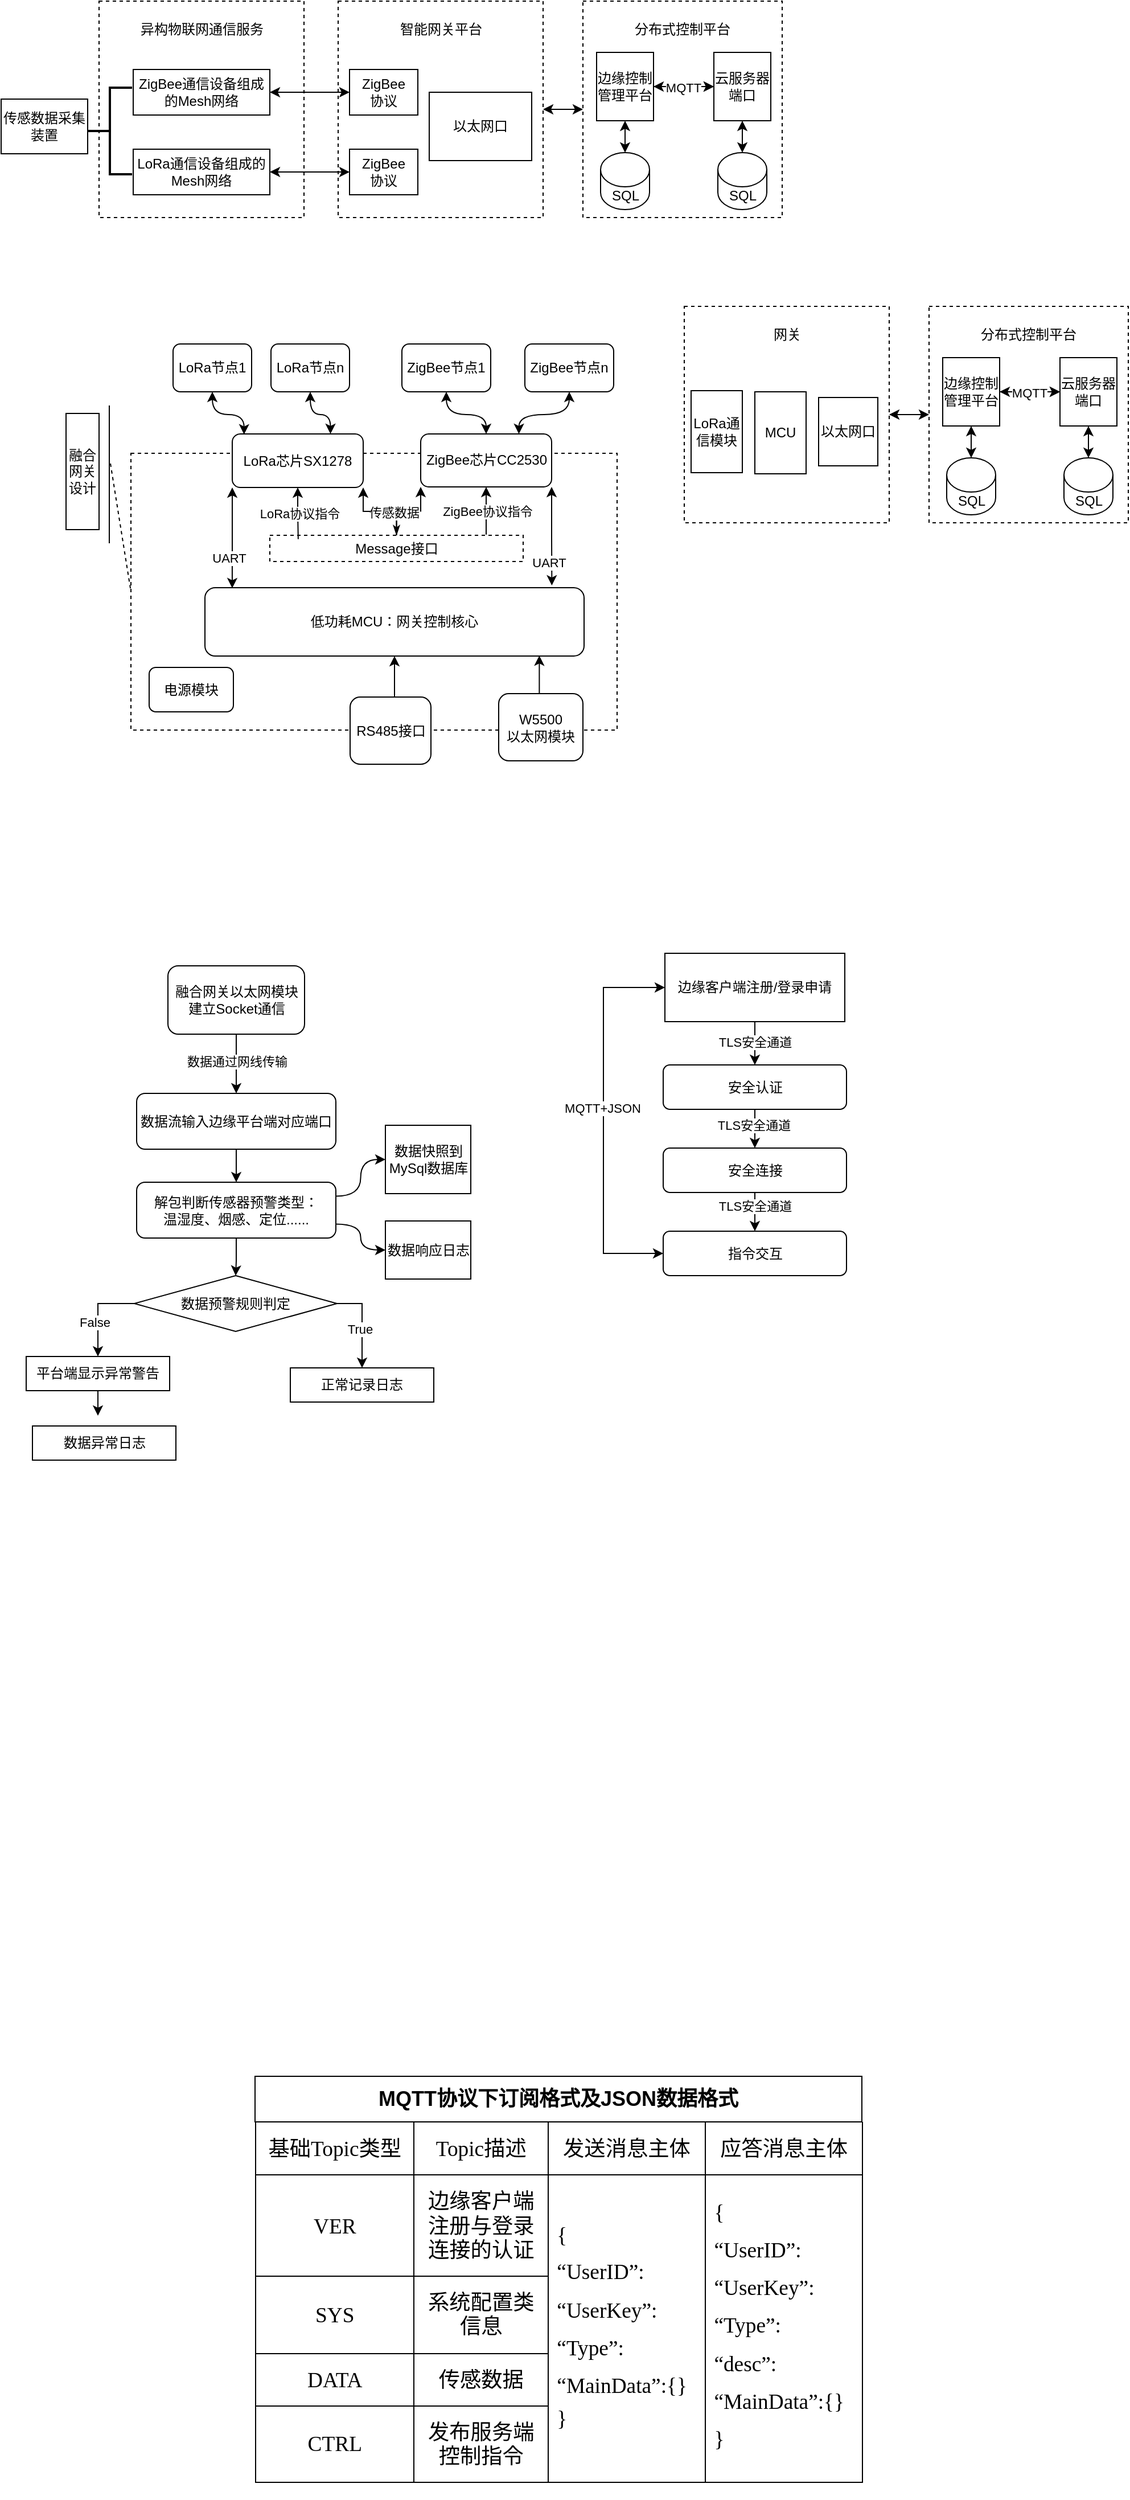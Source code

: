 <mxfile version="22.1.7" type="github">
  <diagram name="第 1 页" id="k4Vl-kW8DVjtGy1HV4eM">
    <mxGraphModel dx="1042" dy="543" grid="0" gridSize="10" guides="1" tooltips="1" connect="1" arrows="1" fold="1" page="1" pageScale="1" pageWidth="1169" pageHeight="827" math="0" shadow="0">
      <root>
        <mxCell id="0" />
        <mxCell id="1" parent="0" />
        <mxCell id="P_EMYtxCgPNGlRLgFlzM-36" value="" style="rounded=0;whiteSpace=wrap;html=1;dashed=1;" parent="1" vertex="1">
          <mxGeometry x="241" y="421" width="427" height="243" as="geometry" />
        </mxCell>
        <mxCell id="dtHTRcF6AHHQQcvX4bGz-1" value="" style="rounded=0;whiteSpace=wrap;html=1;dashed=1;" parent="1" vertex="1">
          <mxGeometry x="213" y="24" width="180" height="190" as="geometry" />
        </mxCell>
        <mxCell id="dtHTRcF6AHHQQcvX4bGz-2" value="异构物联网通信服务" style="text;html=1;strokeColor=none;fillColor=none;align=center;verticalAlign=middle;whiteSpace=wrap;rounded=0;" parent="1" vertex="1">
          <mxGeometry x="245.5" y="34" width="115" height="30" as="geometry" />
        </mxCell>
        <mxCell id="dtHTRcF6AHHQQcvX4bGz-3" value="ZigBee通信设备组成的Mesh网络" style="rounded=0;whiteSpace=wrap;html=1;" parent="1" vertex="1">
          <mxGeometry x="243" y="84" width="120" height="40" as="geometry" />
        </mxCell>
        <mxCell id="dtHTRcF6AHHQQcvX4bGz-4" value="LoRa通信设备组成的Mesh网络" style="rounded=0;whiteSpace=wrap;html=1;" parent="1" vertex="1">
          <mxGeometry x="243" y="154" width="120" height="40" as="geometry" />
        </mxCell>
        <mxCell id="dtHTRcF6AHHQQcvX4bGz-5" value="" style="rounded=0;whiteSpace=wrap;html=1;dashed=1;" parent="1" vertex="1">
          <mxGeometry x="423" y="24" width="180" height="190" as="geometry" />
        </mxCell>
        <mxCell id="dtHTRcF6AHHQQcvX4bGz-6" value="智能网关平台" style="text;html=1;strokeColor=none;fillColor=none;align=center;verticalAlign=middle;whiteSpace=wrap;rounded=0;" parent="1" vertex="1">
          <mxGeometry x="455.5" y="34" width="115" height="30" as="geometry" />
        </mxCell>
        <mxCell id="dtHTRcF6AHHQQcvX4bGz-9" value="" style="edgeStyle=orthogonalEdgeStyle;rounded=0;orthogonalLoop=1;jettySize=auto;html=1;startArrow=classic;startFill=1;" parent="1" source="dtHTRcF6AHHQQcvX4bGz-7" target="dtHTRcF6AHHQQcvX4bGz-3" edge="1">
          <mxGeometry relative="1" as="geometry" />
        </mxCell>
        <mxCell id="dtHTRcF6AHHQQcvX4bGz-7" value="ZigBee&lt;br&gt;协议" style="rounded=0;whiteSpace=wrap;html=1;" parent="1" vertex="1">
          <mxGeometry x="433" y="84" width="60" height="40" as="geometry" />
        </mxCell>
        <mxCell id="dtHTRcF6AHHQQcvX4bGz-11" value="" style="edgeStyle=orthogonalEdgeStyle;rounded=0;orthogonalLoop=1;jettySize=auto;html=1;startArrow=classic;startFill=1;" parent="1" source="dtHTRcF6AHHQQcvX4bGz-8" target="dtHTRcF6AHHQQcvX4bGz-4" edge="1">
          <mxGeometry relative="1" as="geometry" />
        </mxCell>
        <mxCell id="dtHTRcF6AHHQQcvX4bGz-8" value="ZigBee&lt;br&gt;协议" style="rounded=0;whiteSpace=wrap;html=1;" parent="1" vertex="1">
          <mxGeometry x="433" y="154" width="60" height="40" as="geometry" />
        </mxCell>
        <mxCell id="dtHTRcF6AHHQQcvX4bGz-10" value="以太网口" style="rounded=0;whiteSpace=wrap;html=1;" parent="1" vertex="1">
          <mxGeometry x="503" y="104" width="90" height="60" as="geometry" />
        </mxCell>
        <mxCell id="dtHTRcF6AHHQQcvX4bGz-19" value="" style="edgeStyle=orthogonalEdgeStyle;rounded=0;orthogonalLoop=1;jettySize=auto;html=1;entryX=1;entryY=0.5;entryDx=0;entryDy=0;startArrow=classic;startFill=1;" parent="1" source="dtHTRcF6AHHQQcvX4bGz-12" target="dtHTRcF6AHHQQcvX4bGz-5" edge="1">
          <mxGeometry relative="1" as="geometry">
            <Array as="points">
              <mxPoint x="616" y="119" />
              <mxPoint x="616" y="119" />
            </Array>
          </mxGeometry>
        </mxCell>
        <mxCell id="dtHTRcF6AHHQQcvX4bGz-12" value="" style="rounded=0;whiteSpace=wrap;html=1;dashed=1;" parent="1" vertex="1">
          <mxGeometry x="638" y="24" width="175" height="190" as="geometry" />
        </mxCell>
        <mxCell id="dtHTRcF6AHHQQcvX4bGz-13" value="分布式控制平台" style="text;html=1;strokeColor=none;fillColor=none;align=center;verticalAlign=middle;whiteSpace=wrap;rounded=0;" parent="1" vertex="1">
          <mxGeometry x="668" y="34" width="115" height="30" as="geometry" />
        </mxCell>
        <mxCell id="dtHTRcF6AHHQQcvX4bGz-20" value="" style="edgeStyle=orthogonalEdgeStyle;rounded=0;orthogonalLoop=1;jettySize=auto;html=1;" parent="1" source="dtHTRcF6AHHQQcvX4bGz-14" target="dtHTRcF6AHHQQcvX4bGz-15" edge="1">
          <mxGeometry relative="1" as="geometry" />
        </mxCell>
        <mxCell id="dtHTRcF6AHHQQcvX4bGz-14" value="边缘控制管理平台" style="rounded=0;whiteSpace=wrap;html=1;" parent="1" vertex="1">
          <mxGeometry x="650" y="69" width="50" height="60" as="geometry" />
        </mxCell>
        <mxCell id="dtHTRcF6AHHQQcvX4bGz-16" value="" style="edgeStyle=orthogonalEdgeStyle;rounded=0;orthogonalLoop=1;jettySize=auto;html=1;startArrow=classic;startFill=1;" parent="1" source="dtHTRcF6AHHQQcvX4bGz-15" target="dtHTRcF6AHHQQcvX4bGz-14" edge="1">
          <mxGeometry relative="1" as="geometry" />
        </mxCell>
        <mxCell id="dtHTRcF6AHHQQcvX4bGz-24" value="MQTT" style="edgeLabel;html=1;align=center;verticalAlign=middle;resizable=0;points=[];" parent="dtHTRcF6AHHQQcvX4bGz-16" vertex="1" connectable="0">
          <mxGeometry x="0.026" y="1" relative="1" as="geometry">
            <mxPoint as="offset" />
          </mxGeometry>
        </mxCell>
        <mxCell id="dtHTRcF6AHHQQcvX4bGz-30" value="" style="edgeStyle=orthogonalEdgeStyle;rounded=0;orthogonalLoop=1;jettySize=auto;html=1;startArrow=classic;startFill=1;" parent="1" source="dtHTRcF6AHHQQcvX4bGz-15" target="dtHTRcF6AHHQQcvX4bGz-26" edge="1">
          <mxGeometry relative="1" as="geometry" />
        </mxCell>
        <mxCell id="dtHTRcF6AHHQQcvX4bGz-15" value="云服务器端口" style="rounded=0;whiteSpace=wrap;html=1;" parent="1" vertex="1">
          <mxGeometry x="753" y="69" width="50" height="60" as="geometry" />
        </mxCell>
        <mxCell id="dtHTRcF6AHHQQcvX4bGz-27" value="" style="edgeStyle=orthogonalEdgeStyle;rounded=0;orthogonalLoop=1;jettySize=auto;html=1;startArrow=classic;startFill=1;" parent="1" source="dtHTRcF6AHHQQcvX4bGz-25" target="dtHTRcF6AHHQQcvX4bGz-14" edge="1">
          <mxGeometry relative="1" as="geometry" />
        </mxCell>
        <mxCell id="dtHTRcF6AHHQQcvX4bGz-25" value="SQL" style="shape=cylinder3;whiteSpace=wrap;html=1;boundedLbl=1;backgroundOutline=1;size=15;" parent="1" vertex="1">
          <mxGeometry x="653.5" y="157" width="43" height="50" as="geometry" />
        </mxCell>
        <mxCell id="dtHTRcF6AHHQQcvX4bGz-26" value="SQL" style="shape=cylinder3;whiteSpace=wrap;html=1;boundedLbl=1;backgroundOutline=1;size=15;" parent="1" vertex="1">
          <mxGeometry x="756.5" y="157" width="43" height="50" as="geometry" />
        </mxCell>
        <mxCell id="dtHTRcF6AHHQQcvX4bGz-31" value="" style="strokeWidth=2;html=1;shape=mxgraph.flowchart.annotation_2;align=left;labelPosition=right;pointerEvents=1;" parent="1" vertex="1">
          <mxGeometry x="203" y="100" width="39" height="76" as="geometry" />
        </mxCell>
        <mxCell id="dtHTRcF6AHHQQcvX4bGz-32" value="传感数据采集装置" style="rounded=0;whiteSpace=wrap;html=1;" parent="1" vertex="1">
          <mxGeometry x="127" y="110" width="76" height="48" as="geometry" />
        </mxCell>
        <mxCell id="P_EMYtxCgPNGlRLgFlzM-1" value="LoRa节点1" style="rounded=1;whiteSpace=wrap;html=1;" parent="1" vertex="1">
          <mxGeometry x="278" y="325" width="69" height="42" as="geometry" />
        </mxCell>
        <mxCell id="P_EMYtxCgPNGlRLgFlzM-126" style="edgeStyle=orthogonalEdgeStyle;rounded=0;orthogonalLoop=1;jettySize=auto;html=1;exitX=0.5;exitY=1;exitDx=0;exitDy=0;entryX=0.75;entryY=0;entryDx=0;entryDy=0;curved=1;startArrow=classic;startFill=1;" parent="1" source="P_EMYtxCgPNGlRLgFlzM-2" target="P_EMYtxCgPNGlRLgFlzM-8" edge="1">
          <mxGeometry relative="1" as="geometry" />
        </mxCell>
        <mxCell id="P_EMYtxCgPNGlRLgFlzM-2" value="LoRa节点n" style="rounded=1;whiteSpace=wrap;html=1;" parent="1" vertex="1">
          <mxGeometry x="364" y="325" width="69" height="42" as="geometry" />
        </mxCell>
        <mxCell id="P_EMYtxCgPNGlRLgFlzM-127" style="edgeStyle=orthogonalEdgeStyle;rounded=0;orthogonalLoop=1;jettySize=auto;html=1;exitX=0.5;exitY=1;exitDx=0;exitDy=0;entryX=0.5;entryY=0;entryDx=0;entryDy=0;curved=1;startArrow=classic;startFill=1;" parent="1" source="P_EMYtxCgPNGlRLgFlzM-3" target="P_EMYtxCgPNGlRLgFlzM-9" edge="1">
          <mxGeometry relative="1" as="geometry" />
        </mxCell>
        <mxCell id="P_EMYtxCgPNGlRLgFlzM-3" value="ZigBee节点1" style="rounded=1;whiteSpace=wrap;html=1;" parent="1" vertex="1">
          <mxGeometry x="479" y="325" width="78" height="42" as="geometry" />
        </mxCell>
        <mxCell id="P_EMYtxCgPNGlRLgFlzM-128" style="edgeStyle=orthogonalEdgeStyle;rounded=0;orthogonalLoop=1;jettySize=auto;html=1;exitX=0.5;exitY=1;exitDx=0;exitDy=0;entryX=0.75;entryY=0;entryDx=0;entryDy=0;curved=1;startArrow=classic;startFill=1;" parent="1" source="P_EMYtxCgPNGlRLgFlzM-7" target="P_EMYtxCgPNGlRLgFlzM-9" edge="1">
          <mxGeometry relative="1" as="geometry" />
        </mxCell>
        <mxCell id="P_EMYtxCgPNGlRLgFlzM-7" value="ZigBee节点n" style="rounded=1;whiteSpace=wrap;html=1;" parent="1" vertex="1">
          <mxGeometry x="587" y="325" width="78" height="42" as="geometry" />
        </mxCell>
        <mxCell id="P_EMYtxCgPNGlRLgFlzM-8" value="LoRa芯片SX1278" style="rounded=1;whiteSpace=wrap;html=1;" parent="1" vertex="1">
          <mxGeometry x="330" y="404" width="115" height="47" as="geometry" />
        </mxCell>
        <mxCell id="P_EMYtxCgPNGlRLgFlzM-28" style="edgeStyle=orthogonalEdgeStyle;rounded=0;orthogonalLoop=1;jettySize=auto;html=1;exitX=0.5;exitY=1;exitDx=0;exitDy=0;startArrow=classic;startFill=1;endArrow=none;endFill=0;" parent="1" source="P_EMYtxCgPNGlRLgFlzM-9" edge="1">
          <mxGeometry relative="1" as="geometry">
            <mxPoint x="553" y="492.4" as="targetPoint" />
          </mxGeometry>
        </mxCell>
        <mxCell id="P_EMYtxCgPNGlRLgFlzM-32" value="ZigBee协议指令" style="edgeLabel;html=1;align=center;verticalAlign=middle;resizable=0;points=[];" parent="P_EMYtxCgPNGlRLgFlzM-28" vertex="1" connectable="0">
          <mxGeometry x="0.03" relative="1" as="geometry">
            <mxPoint as="offset" />
          </mxGeometry>
        </mxCell>
        <mxCell id="P_EMYtxCgPNGlRLgFlzM-9" value="ZigBee芯片CC2530" style="rounded=1;whiteSpace=wrap;html=1;" parent="1" vertex="1">
          <mxGeometry x="495.5" y="404" width="115" height="46.5" as="geometry" />
        </mxCell>
        <mxCell id="P_EMYtxCgPNGlRLgFlzM-33" style="edgeStyle=orthogonalEdgeStyle;rounded=0;orthogonalLoop=1;jettySize=auto;html=1;exitX=0.5;exitY=0;exitDx=0;exitDy=0;entryX=1;entryY=1;entryDx=0;entryDy=0;" parent="1" source="P_EMYtxCgPNGlRLgFlzM-10" target="P_EMYtxCgPNGlRLgFlzM-8" edge="1">
          <mxGeometry relative="1" as="geometry" />
        </mxCell>
        <mxCell id="P_EMYtxCgPNGlRLgFlzM-34" style="edgeStyle=orthogonalEdgeStyle;rounded=0;orthogonalLoop=1;jettySize=auto;html=1;exitX=0.5;exitY=0;exitDx=0;exitDy=0;entryX=0;entryY=1;entryDx=0;entryDy=0;startArrow=classicThin;startFill=1;" parent="1" source="P_EMYtxCgPNGlRLgFlzM-10" target="P_EMYtxCgPNGlRLgFlzM-9" edge="1">
          <mxGeometry relative="1" as="geometry" />
        </mxCell>
        <mxCell id="P_EMYtxCgPNGlRLgFlzM-35" value="传感数据" style="edgeLabel;html=1;align=center;verticalAlign=middle;resizable=0;points=[];" parent="P_EMYtxCgPNGlRLgFlzM-34" vertex="1" connectable="0">
          <mxGeometry x="-0.334" y="2" relative="1" as="geometry">
            <mxPoint x="-1" y="1" as="offset" />
          </mxGeometry>
        </mxCell>
        <mxCell id="P_EMYtxCgPNGlRLgFlzM-10" value="Message接口" style="rounded=0;whiteSpace=wrap;html=1;dashed=1;" parent="1" vertex="1">
          <mxGeometry x="363" y="493" width="222.5" height="23" as="geometry" />
        </mxCell>
        <mxCell id="P_EMYtxCgPNGlRLgFlzM-11" value="&lt;p style=&quot;margin-top: 0pt; margin-bottom: 0pt; direction: ltr; unicode-bidi: embed; vertical-align: baseline;&quot;&gt;低功耗MCU：网关控制核心&lt;/p&gt;" style="rounded=1;whiteSpace=wrap;html=1;" parent="1" vertex="1">
          <mxGeometry x="306" y="539" width="333" height="60" as="geometry" />
        </mxCell>
        <mxCell id="P_EMYtxCgPNGlRLgFlzM-12" value="电源模块" style="rounded=1;whiteSpace=wrap;html=1;" parent="1" vertex="1">
          <mxGeometry x="257" y="609" width="74" height="39" as="geometry" />
        </mxCell>
        <mxCell id="P_EMYtxCgPNGlRLgFlzM-17" style="edgeStyle=orthogonalEdgeStyle;rounded=0;orthogonalLoop=1;jettySize=auto;html=1;exitX=0.5;exitY=0;exitDx=0;exitDy=0;entryX=0.5;entryY=1;entryDx=0;entryDy=0;" parent="1" source="P_EMYtxCgPNGlRLgFlzM-13" target="P_EMYtxCgPNGlRLgFlzM-11" edge="1">
          <mxGeometry relative="1" as="geometry" />
        </mxCell>
        <mxCell id="P_EMYtxCgPNGlRLgFlzM-13" value="RS485接口" style="rounded=1;whiteSpace=wrap;html=1;" parent="1" vertex="1">
          <mxGeometry x="433.5" y="635" width="71" height="59" as="geometry" />
        </mxCell>
        <mxCell id="P_EMYtxCgPNGlRLgFlzM-14" value="W5500&lt;br&gt;以太网模块" style="rounded=1;whiteSpace=wrap;html=1;" parent="1" vertex="1">
          <mxGeometry x="564" y="632" width="74" height="59" as="geometry" />
        </mxCell>
        <mxCell id="P_EMYtxCgPNGlRLgFlzM-21" style="edgeStyle=orthogonalEdgeStyle;rounded=0;orthogonalLoop=1;jettySize=auto;html=1;exitX=0.5;exitY=0;exitDx=0;exitDy=0;entryX=0.882;entryY=0.993;entryDx=0;entryDy=0;entryPerimeter=0;" parent="1" source="P_EMYtxCgPNGlRLgFlzM-14" target="P_EMYtxCgPNGlRLgFlzM-11" edge="1">
          <mxGeometry relative="1" as="geometry" />
        </mxCell>
        <mxCell id="P_EMYtxCgPNGlRLgFlzM-24" style="edgeStyle=orthogonalEdgeStyle;rounded=0;orthogonalLoop=1;jettySize=auto;html=1;exitX=1;exitY=1;exitDx=0;exitDy=0;entryX=0.915;entryY=-0.033;entryDx=0;entryDy=0;entryPerimeter=0;endArrow=classic;endFill=1;startArrow=classic;startFill=1;" parent="1" source="P_EMYtxCgPNGlRLgFlzM-9" target="P_EMYtxCgPNGlRLgFlzM-11" edge="1">
          <mxGeometry relative="1" as="geometry" />
        </mxCell>
        <mxCell id="P_EMYtxCgPNGlRLgFlzM-29" value="UART" style="edgeLabel;html=1;align=center;verticalAlign=middle;resizable=0;points=[];" parent="P_EMYtxCgPNGlRLgFlzM-24" vertex="1" connectable="0">
          <mxGeometry x="0.558" y="-3" relative="1" as="geometry">
            <mxPoint y="-1" as="offset" />
          </mxGeometry>
        </mxCell>
        <mxCell id="P_EMYtxCgPNGlRLgFlzM-25" style="edgeStyle=orthogonalEdgeStyle;rounded=0;orthogonalLoop=1;jettySize=auto;html=1;exitX=0;exitY=1;exitDx=0;exitDy=0;entryX=0.072;entryY=0.007;entryDx=0;entryDy=0;entryPerimeter=0;startArrow=classic;startFill=1;endArrow=classic;endFill=1;" parent="1" source="P_EMYtxCgPNGlRLgFlzM-8" target="P_EMYtxCgPNGlRLgFlzM-11" edge="1">
          <mxGeometry relative="1" as="geometry" />
        </mxCell>
        <mxCell id="P_EMYtxCgPNGlRLgFlzM-30" value="UART" style="edgeLabel;html=1;align=center;verticalAlign=middle;resizable=0;points=[];" parent="P_EMYtxCgPNGlRLgFlzM-25" vertex="1" connectable="0">
          <mxGeometry x="0.398" y="-3" relative="1" as="geometry">
            <mxPoint as="offset" />
          </mxGeometry>
        </mxCell>
        <mxCell id="P_EMYtxCgPNGlRLgFlzM-26" style="edgeStyle=orthogonalEdgeStyle;rounded=0;orthogonalLoop=1;jettySize=auto;html=1;exitX=0.5;exitY=1;exitDx=0;exitDy=0;entryX=0.112;entryY=0.148;entryDx=0;entryDy=0;entryPerimeter=0;startArrow=classic;startFill=1;endArrow=none;endFill=0;" parent="1" source="P_EMYtxCgPNGlRLgFlzM-8" target="P_EMYtxCgPNGlRLgFlzM-10" edge="1">
          <mxGeometry relative="1" as="geometry" />
        </mxCell>
        <mxCell id="P_EMYtxCgPNGlRLgFlzM-31" value="LoRa协议指令" style="edgeLabel;html=1;align=center;verticalAlign=middle;resizable=0;points=[];" parent="P_EMYtxCgPNGlRLgFlzM-26" vertex="1" connectable="0">
          <mxGeometry x="-0.018" y="1" relative="1" as="geometry">
            <mxPoint y="1" as="offset" />
          </mxGeometry>
        </mxCell>
        <mxCell id="P_EMYtxCgPNGlRLgFlzM-44" value="融合网关设计" style="rounded=0;whiteSpace=wrap;html=1;" parent="1" vertex="1">
          <mxGeometry x="184" y="386" width="29" height="102" as="geometry" />
        </mxCell>
        <mxCell id="P_EMYtxCgPNGlRLgFlzM-45" value="" style="endArrow=none;html=1;rounded=0;entryX=0.5;entryY=1;entryDx=0;entryDy=0;exitX=0.5;exitY=0;exitDx=0;exitDy=0;" parent="1" edge="1">
          <mxGeometry width="50" height="50" relative="1" as="geometry">
            <mxPoint x="222" y="500" as="sourcePoint" />
            <mxPoint x="222" y="379" as="targetPoint" />
          </mxGeometry>
        </mxCell>
        <mxCell id="P_EMYtxCgPNGlRLgFlzM-48" value="" style="endArrow=none;html=1;rounded=0;entryX=0;entryY=0.5;entryDx=0;entryDy=0;dashed=1;" parent="1" target="P_EMYtxCgPNGlRLgFlzM-36" edge="1">
          <mxGeometry width="50" height="50" relative="1" as="geometry">
            <mxPoint x="223" y="430" as="sourcePoint" />
            <mxPoint x="88" y="604" as="targetPoint" />
          </mxGeometry>
        </mxCell>
        <mxCell id="P_EMYtxCgPNGlRLgFlzM-52" value="" style="edgeStyle=orthogonalEdgeStyle;rounded=0;orthogonalLoop=1;jettySize=auto;html=1;" parent="1" source="P_EMYtxCgPNGlRLgFlzM-50" target="P_EMYtxCgPNGlRLgFlzM-51" edge="1">
          <mxGeometry relative="1" as="geometry" />
        </mxCell>
        <mxCell id="P_EMYtxCgPNGlRLgFlzM-53" value="数据通过网线传输" style="edgeLabel;html=1;align=center;verticalAlign=middle;resizable=0;points=[];" parent="P_EMYtxCgPNGlRLgFlzM-52" vertex="1" connectable="0">
          <mxGeometry x="-0.1" relative="1" as="geometry">
            <mxPoint as="offset" />
          </mxGeometry>
        </mxCell>
        <mxCell id="P_EMYtxCgPNGlRLgFlzM-50" value="融合网关以太网模块建立Socket通信" style="rounded=1;whiteSpace=wrap;html=1;" parent="1" vertex="1">
          <mxGeometry x="273.5" y="871" width="120" height="60" as="geometry" />
        </mxCell>
        <mxCell id="P_EMYtxCgPNGlRLgFlzM-64" value="" style="edgeStyle=orthogonalEdgeStyle;rounded=0;orthogonalLoop=1;jettySize=auto;html=1;" parent="1" source="P_EMYtxCgPNGlRLgFlzM-51" target="P_EMYtxCgPNGlRLgFlzM-63" edge="1">
          <mxGeometry relative="1" as="geometry" />
        </mxCell>
        <mxCell id="P_EMYtxCgPNGlRLgFlzM-51" value="数据流输入边缘平台端对应端口" style="rounded=1;whiteSpace=wrap;html=1;" parent="1" vertex="1">
          <mxGeometry x="246" y="983" width="175" height="49" as="geometry" />
        </mxCell>
        <mxCell id="P_EMYtxCgPNGlRLgFlzM-58" style="edgeStyle=orthogonalEdgeStyle;rounded=0;orthogonalLoop=1;jettySize=auto;html=1;exitX=1;exitY=0.25;exitDx=0;exitDy=0;entryX=0;entryY=0.5;entryDx=0;entryDy=0;curved=1;" parent="1" source="P_EMYtxCgPNGlRLgFlzM-63" target="P_EMYtxCgPNGlRLgFlzM-56" edge="1">
          <mxGeometry relative="1" as="geometry">
            <mxPoint x="409.5" y="1062" as="sourcePoint" />
          </mxGeometry>
        </mxCell>
        <mxCell id="P_EMYtxCgPNGlRLgFlzM-59" style="edgeStyle=orthogonalEdgeStyle;rounded=0;orthogonalLoop=1;jettySize=auto;html=1;exitX=1;exitY=0.75;exitDx=0;exitDy=0;entryX=0;entryY=0.5;entryDx=0;entryDy=0;curved=1;" parent="1" source="P_EMYtxCgPNGlRLgFlzM-63" target="P_EMYtxCgPNGlRLgFlzM-57" edge="1">
          <mxGeometry relative="1" as="geometry">
            <mxPoint x="409.5" y="1107" as="sourcePoint" />
          </mxGeometry>
        </mxCell>
        <mxCell id="P_EMYtxCgPNGlRLgFlzM-56" value="数据快照到MySql数据库" style="rounded=0;whiteSpace=wrap;html=1;" parent="1" vertex="1">
          <mxGeometry x="464.5" y="1011" width="75" height="60" as="geometry" />
        </mxCell>
        <mxCell id="P_EMYtxCgPNGlRLgFlzM-57" value="数据响应日志" style="rounded=0;whiteSpace=wrap;html=1;" parent="1" vertex="1">
          <mxGeometry x="464.5" y="1095" width="75" height="51" as="geometry" />
        </mxCell>
        <mxCell id="P_EMYtxCgPNGlRLgFlzM-67" style="edgeStyle=orthogonalEdgeStyle;rounded=0;orthogonalLoop=1;jettySize=auto;html=1;exitX=0;exitY=0.5;exitDx=0;exitDy=0;entryX=0.5;entryY=0;entryDx=0;entryDy=0;" parent="1" source="P_EMYtxCgPNGlRLgFlzM-61" target="P_EMYtxCgPNGlRLgFlzM-62" edge="1">
          <mxGeometry relative="1" as="geometry" />
        </mxCell>
        <mxCell id="P_EMYtxCgPNGlRLgFlzM-68" value="False" style="edgeLabel;html=1;align=center;verticalAlign=middle;resizable=0;points=[];" parent="P_EMYtxCgPNGlRLgFlzM-67" vertex="1" connectable="0">
          <mxGeometry x="0.226" y="-3" relative="1" as="geometry">
            <mxPoint as="offset" />
          </mxGeometry>
        </mxCell>
        <mxCell id="P_EMYtxCgPNGlRLgFlzM-71" style="edgeStyle=orthogonalEdgeStyle;rounded=0;orthogonalLoop=1;jettySize=auto;html=1;exitX=1;exitY=0.5;exitDx=0;exitDy=0;" parent="1" source="P_EMYtxCgPNGlRLgFlzM-61" target="P_EMYtxCgPNGlRLgFlzM-70" edge="1">
          <mxGeometry relative="1" as="geometry" />
        </mxCell>
        <mxCell id="P_EMYtxCgPNGlRLgFlzM-73" value="True" style="edgeLabel;html=1;align=center;verticalAlign=middle;resizable=0;points=[];" parent="P_EMYtxCgPNGlRLgFlzM-71" vertex="1" connectable="0">
          <mxGeometry x="0.124" y="-2" relative="1" as="geometry">
            <mxPoint as="offset" />
          </mxGeometry>
        </mxCell>
        <mxCell id="P_EMYtxCgPNGlRLgFlzM-61" value="数据预警规则判定" style="rhombus;whiteSpace=wrap;html=1;" parent="1" vertex="1">
          <mxGeometry x="244" y="1143" width="178" height="49" as="geometry" />
        </mxCell>
        <mxCell id="P_EMYtxCgPNGlRLgFlzM-69" value="" style="edgeStyle=orthogonalEdgeStyle;rounded=0;orthogonalLoop=1;jettySize=auto;html=1;" parent="1" source="P_EMYtxCgPNGlRLgFlzM-62" edge="1">
          <mxGeometry relative="1" as="geometry">
            <mxPoint x="212" y="1266" as="targetPoint" />
          </mxGeometry>
        </mxCell>
        <mxCell id="P_EMYtxCgPNGlRLgFlzM-62" value="平台端显示异常警告" style="rounded=1;whiteSpace=wrap;html=1;arcSize=0;" parent="1" vertex="1">
          <mxGeometry x="149" y="1214" width="126" height="30" as="geometry" />
        </mxCell>
        <mxCell id="P_EMYtxCgPNGlRLgFlzM-74" value="" style="edgeStyle=orthogonalEdgeStyle;rounded=0;orthogonalLoop=1;jettySize=auto;html=1;" parent="1" source="P_EMYtxCgPNGlRLgFlzM-63" target="P_EMYtxCgPNGlRLgFlzM-61" edge="1">
          <mxGeometry relative="1" as="geometry" />
        </mxCell>
        <mxCell id="P_EMYtxCgPNGlRLgFlzM-63" value="解包判断传感器预警类型：&lt;br style=&quot;border-color: var(--border-color);&quot;&gt;温湿度、烟感、定位......" style="rounded=1;whiteSpace=wrap;html=1;" parent="1" vertex="1">
          <mxGeometry x="246" y="1061" width="175" height="49" as="geometry" />
        </mxCell>
        <mxCell id="P_EMYtxCgPNGlRLgFlzM-65" value="数据异常日志" style="rounded=1;whiteSpace=wrap;html=1;arcSize=0;" parent="1" vertex="1">
          <mxGeometry x="154.5" y="1275" width="126" height="30" as="geometry" />
        </mxCell>
        <mxCell id="P_EMYtxCgPNGlRLgFlzM-70" value="正常记录日志" style="rounded=1;whiteSpace=wrap;html=1;arcSize=0;" parent="1" vertex="1">
          <mxGeometry x="381" y="1224" width="126" height="30" as="geometry" />
        </mxCell>
        <mxCell id="P_EMYtxCgPNGlRLgFlzM-106" value="&lt;table class=&quot;MsoTableGrid&quot; border=&quot;1&quot; cellspacing=&quot;0&quot; style=&quot;border-collapse:collapse;width:400.55pt;margin-left:6.75pt;&#xa;margin-right:6.75pt;mso-table-layout-alt:fixed;border:none;&#xa;mso-border-left-alt:0.5pt solid windowtext;mso-border-top-alt:0.5pt solid windowtext;mso-border-right-alt:0.5pt solid windowtext;&#xa;mso-border-bottom-alt:0.5pt solid windowtext;mso-border-insideh:0.5pt solid windowtext;mso-border-insidev:0.5pt solid windowtext;&#xa;mso-padding-alt:0.0pt 5.4pt 0.0pt 5.4pt ;&quot;&gt;&lt;tbody&gt;&lt;tr&gt;&lt;td width=&quot;186&quot; valign=&quot;center&quot; style=&quot;width:111.75pt;padding:0.0pt 5.4pt 0.0pt 5.4pt ;border-left:1.0pt solid windowtext;&#xa;mso-border-left-alt:0.5pt solid windowtext;border-right:1.0pt solid windowtext;mso-border-right-alt:0.5pt solid windowtext;&#xa;border-top:1.0pt solid windowtext;mso-border-top-alt:0.5pt solid windowtext;border-bottom:1.0pt solid windowtext;&#xa;mso-border-bottom-alt:0.5pt solid windowtext;&quot;&gt;&lt;p class=&quot;MsoNormal&quot; align=&quot;center&quot; style=&quot;mso-pagination:widow-orphan;text-align:center;line-height:114%;&quot;&gt;&lt;span style=&quot;mso-spacerun:&#39;yes&#39;;font-family:宋体;mso-ascii-font-family:&#39;Times New Roman&#39;;&#xa;mso-hansi-font-family:&#39;Times New Roman&#39;;line-height:114%;font-size:14.0pt;&#xa;mso-font-kerning:0.0pt;&quot;&gt;基础&lt;font face=&quot;Times New Roman&quot;&gt;Topic&lt;/font&gt;&lt;font face=&quot;宋体&quot;&gt;类型&lt;/font&gt;&lt;/span&gt;&lt;span style=&quot;font-family:&#39;Times New Roman&#39;;mso-fareast-font-family:宋体;mso-bidi-font-family:宋体;&#xa;line-height:114%;font-size:14.0pt;mso-font-kerning:0.0pt;&quot;&gt;&lt;/span&gt;&lt;/p&gt;&lt;/td&gt;&lt;td width=&quot;152&quot; valign=&quot;center&quot; style=&quot;width:91.7pt;padding:0.0pt 5.4pt 0.0pt 5.4pt ;border-left:none;&#xa;mso-border-left-alt:none;border-right:1.0pt solid windowtext;mso-border-right-alt:0.5pt solid windowtext;&#xa;border-top:1.0pt solid windowtext;mso-border-top-alt:0.5pt solid windowtext;border-bottom:1.0pt solid windowtext;&#xa;mso-border-bottom-alt:0.5pt solid windowtext;&quot;&gt;&lt;p class=&quot;MsoNormal&quot; align=&quot;center&quot; style=&quot;mso-pagination:widow-orphan;text-align:center;line-height:114%;&quot;&gt;&lt;span style=&quot;mso-spacerun:&#39;yes&#39;;font-family:宋体;mso-ascii-font-family:&#39;Times New Roman&#39;;&#xa;mso-hansi-font-family:&#39;Times New Roman&#39;;line-height:114%;font-size:14.0pt;&#xa;mso-font-kerning:0.0pt;&quot;&gt;Topic&lt;font face=&quot;宋体&quot;&gt;描述&lt;/font&gt;&lt;/span&gt;&lt;span style=&quot;font-family:&#39;Times New Roman&#39;;mso-fareast-font-family:宋体;mso-bidi-font-family:宋体;&#xa;line-height:114%;font-size:14.0pt;mso-font-kerning:0.0pt;&quot;&gt;&lt;/span&gt;&lt;/p&gt;&lt;/td&gt;&lt;td width=&quot;164&quot; valign=&quot;center&quot; style=&quot;width:98.55pt;padding:0.0pt 5.4pt 0.0pt 5.4pt ;border-left:none;&#xa;mso-border-left-alt:none;border-right:1.0pt solid windowtext;mso-border-right-alt:0.5pt solid windowtext;&#xa;border-top:1.0pt solid windowtext;mso-border-top-alt:0.5pt solid windowtext;border-bottom:1.0pt solid windowtext;&#xa;mso-border-bottom-alt:0.5pt solid windowtext;&quot;&gt;&lt;p class=&quot;MsoNormal&quot; align=&quot;center&quot; style=&quot;mso-pagination:widow-orphan;text-align:center;line-height:114%;&quot;&gt;&lt;span style=&quot;mso-spacerun:&#39;yes&#39;;font-family:宋体;mso-ascii-font-family:&#39;Times New Roman&#39;;&#xa;mso-hansi-font-family:&#39;Times New Roman&#39;;line-height:114%;font-size:14.0pt;&#xa;mso-font-kerning:0.0pt;&quot;&gt;发送消息主体&lt;/span&gt;&lt;span style=&quot;font-family:&#39;Times New Roman&#39;;mso-fareast-font-family:宋体;mso-bidi-font-family:宋体;&#xa;line-height:114%;font-size:14.0pt;mso-font-kerning:0.0pt;&quot;&gt;&lt;/span&gt;&lt;/p&gt;&lt;/td&gt;&lt;td width=&quot;164&quot; valign=&quot;center&quot; style=&quot;width:98.55pt;padding:0.0pt 5.4pt 0.0pt 5.4pt ;border-left:none;&#xa;mso-border-left-alt:none;border-right:1.0pt solid windowtext;mso-border-right-alt:0.5pt solid windowtext;&#xa;border-top:1.0pt solid windowtext;mso-border-top-alt:0.5pt solid windowtext;border-bottom:1.0pt solid windowtext;&#xa;mso-border-bottom-alt:0.5pt solid windowtext;&quot;&gt;&lt;p class=&quot;MsoNormal&quot; align=&quot;center&quot; style=&quot;mso-pagination:widow-orphan;text-align:center;line-height:114%;&quot;&gt;&lt;span style=&quot;mso-spacerun:&#39;yes&#39;;font-family:宋体;mso-ascii-font-family:&#39;Times New Roman&#39;;&#xa;mso-hansi-font-family:&#39;Times New Roman&#39;;line-height:114%;font-size:14.0pt;&#xa;mso-font-kerning:0.0pt;&quot;&gt;应答消息主体&lt;/span&gt;&lt;span style=&quot;font-family:&#39;Times New Roman&#39;;mso-fareast-font-family:宋体;mso-bidi-font-family:宋体;&#xa;line-height:114%;font-size:14.0pt;mso-font-kerning:0.0pt;&quot;&gt;&lt;/span&gt;&lt;/p&gt;&lt;/td&gt;&lt;/tr&gt;&lt;tr&gt;&lt;td width=&quot;186&quot; valign=&quot;center&quot; style=&quot;width:111.75pt;padding:0.0pt 5.4pt 0.0pt 5.4pt ;border-left:1.0pt solid windowtext;&#xa;mso-border-left-alt:0.5pt solid windowtext;border-right:1.0pt solid windowtext;mso-border-right-alt:0.5pt solid windowtext;&#xa;border-top:none;mso-border-top-alt:0.5pt solid windowtext;border-bottom:1.0pt solid windowtext;&#xa;mso-border-bottom-alt:0.5pt solid windowtext;&quot;&gt;&lt;p class=&quot;MsoNormal&quot; align=&quot;center&quot; style=&quot;mso-pagination:widow-orphan;text-align:center;line-height:114%;&quot;&gt;&lt;span style=&quot;mso-spacerun:&#39;yes&#39;;font-family:宋体;mso-ascii-font-family:&#39;Times New Roman&#39;;&#xa;mso-hansi-font-family:&#39;Times New Roman&#39;;line-height:114%;font-size:14.0pt;&#xa;mso-font-kerning:0.0pt;&quot;&gt;VER&lt;/span&gt;&lt;span style=&quot;font-family:&#39;Times New Roman&#39;;mso-fareast-font-family:宋体;mso-bidi-font-family:宋体;&#xa;line-height:114%;font-size:14.0pt;mso-font-kerning:0.0pt;&quot;&gt;&lt;/span&gt;&lt;/p&gt;&lt;/td&gt;&lt;td width=&quot;152&quot; valign=&quot;center&quot; style=&quot;width:91.7pt;padding:0.0pt 5.4pt 0.0pt 5.4pt ;border-left:none;&#xa;mso-border-left-alt:none;border-right:1.0pt solid windowtext;mso-border-right-alt:0.5pt solid windowtext;&#xa;border-top:none;mso-border-top-alt:0.5pt solid windowtext;border-bottom:1.0pt solid windowtext;&#xa;mso-border-bottom-alt:0.5pt solid windowtext;&quot;&gt;&lt;p class=&quot;MsoNormal&quot; align=&quot;center&quot; style=&quot;mso-pagination:widow-orphan;text-align:center;line-height:114%;&quot;&gt;&lt;span style=&quot;mso-spacerun:&#39;yes&#39;;font-family:宋体;mso-ascii-font-family:&#39;Times New Roman&#39;;&#xa;mso-hansi-font-family:&#39;Times New Roman&#39;;line-height:114%;font-size:14.0pt;&#xa;mso-font-kerning:0.0pt;&quot;&gt;边缘客户端注册与登录连接的认证&lt;/span&gt;&lt;span style=&quot;font-family:&#39;Times New Roman&#39;;mso-fareast-font-family:宋体;mso-bidi-font-family:宋体;&#xa;line-height:114%;font-size:14.0pt;mso-font-kerning:0.0pt;&quot;&gt;&lt;/span&gt;&lt;/p&gt;&lt;/td&gt;&lt;td width=&quot;164&quot; valign=&quot;center&quot; rowspan=&quot;4&quot; style=&quot;width:98.55pt;padding:0.0pt 5.4pt 0.0pt 5.4pt ;border-left:none;&#xa;mso-border-left-alt:none;border-right:1.0pt solid windowtext;mso-border-right-alt:0.5pt solid windowtext;&#xa;border-top:none;mso-border-top-alt:none;border-bottom:1.0pt solid windowtext;&#xa;mso-border-bottom-alt:0.5pt solid windowtext;&quot;&gt;&lt;p class=&quot;MsoNormal&quot; style=&quot;mso-pagination:widow-orphan;text-align:left;line-height:114%;&quot;&gt;&lt;span style=&quot;font-family:宋体;mso-ascii-font-family:&#39;Times New Roman&#39;;mso-hansi-font-family:&#39;Times New Roman&#39;;&#xa;line-height:114%;font-size:14.0pt;mso-font-kerning:0.0pt;&quot;&gt;{&lt;/span&gt;&lt;span style=&quot;font-family:宋体;mso-ascii-font-family:&#39;Times New Roman&#39;;mso-hansi-font-family:&#39;Times New Roman&#39;;&#xa;line-height:114%;font-size:14.0pt;mso-font-kerning:0.0pt;&quot;&gt;&lt;/span&gt;&lt;/p&gt;&lt;p class=&quot;MsoNormal&quot; style=&quot;mso-pagination:widow-orphan;text-align:left;line-height:114%;&quot;&gt;&lt;span style=&quot;font-family:&#39;Times New Roman&#39;;mso-fareast-font-family:宋体;mso-bidi-font-family:宋体;&#xa;line-height:114%;font-size:14.0pt;mso-font-kerning:0.0pt;&quot;&gt;“&lt;/span&gt;&lt;span style=&quot;mso-spacerun:&#39;yes&#39;;font-family:宋体;mso-ascii-font-family:&#39;Times New Roman&#39;;&#xa;mso-hansi-font-family:&#39;Times New Roman&#39;;line-height:114%;font-size:14.0pt;&#xa;mso-font-kerning:0.0pt;&quot;&gt;UserID&lt;/span&gt;&lt;span style=&quot;font-family:&#39;Times New Roman&#39;;mso-fareast-font-family:宋体;mso-bidi-font-family:宋体;&#xa;line-height:114%;font-size:14.0pt;mso-font-kerning:0.0pt;&quot;&gt;”&lt;/span&gt;&lt;span style=&quot;font-family:宋体;mso-ascii-font-family:&#39;Times New Roman&#39;;mso-hansi-font-family:&#39;Times New Roman&#39;;&#xa;line-height:114%;font-size:14.0pt;mso-font-kerning:0.0pt;&quot;&gt;:&lt;/span&gt;&lt;span style=&quot;font-family:宋体;mso-ascii-font-family:&#39;Times New Roman&#39;;mso-hansi-font-family:&#39;Times New Roman&#39;;&#xa;line-height:114%;font-size:14.0pt;mso-font-kerning:0.0pt;&quot;&gt;&lt;/span&gt;&lt;/p&gt;&lt;p class=&quot;MsoNormal&quot; style=&quot;mso-pagination:widow-orphan;text-align:left;line-height:114%;&quot;&gt;&lt;span style=&quot;font-family:&#39;Times New Roman&#39;;mso-fareast-font-family:宋体;mso-bidi-font-family:宋体;&#xa;line-height:114%;font-size:14.0pt;mso-font-kerning:0.0pt;&quot;&gt;“&lt;/span&gt;&lt;span style=&quot;mso-spacerun:&#39;yes&#39;;font-family:宋体;mso-ascii-font-family:&#39;Times New Roman&#39;;&#xa;mso-hansi-font-family:&#39;Times New Roman&#39;;line-height:114%;font-size:14.0pt;&#xa;mso-font-kerning:0.0pt;&quot;&gt;UserKey&lt;/span&gt;&lt;span style=&quot;font-family:&#39;Times New Roman&#39;;mso-fareast-font-family:宋体;mso-bidi-font-family:宋体;&#xa;line-height:114%;font-size:14.0pt;mso-font-kerning:0.0pt;&quot;&gt;”&lt;/span&gt;&lt;span style=&quot;font-family:宋体;mso-ascii-font-family:&#39;Times New Roman&#39;;mso-hansi-font-family:&#39;Times New Roman&#39;;&#xa;line-height:114%;font-size:14.0pt;mso-font-kerning:0.0pt;&quot;&gt;:&lt;/span&gt;&lt;span style=&quot;font-family:宋体;mso-ascii-font-family:&#39;Times New Roman&#39;;mso-hansi-font-family:&#39;Times New Roman&#39;;&#xa;line-height:114%;font-size:14.0pt;mso-font-kerning:0.0pt;&quot;&gt;&lt;/span&gt;&lt;/p&gt;&lt;p class=&quot;MsoNormal&quot; style=&quot;mso-pagination:widow-orphan;text-align:left;line-height:114%;&quot;&gt;&lt;span style=&quot;font-family:&#39;Times New Roman&#39;;mso-fareast-font-family:宋体;mso-bidi-font-family:宋体;&#xa;line-height:114%;font-size:14.0pt;mso-font-kerning:0.0pt;&quot;&gt;“&lt;/span&gt;&lt;span style=&quot;mso-spacerun:&#39;yes&#39;;font-family:宋体;mso-ascii-font-family:&#39;Times New Roman&#39;;&#xa;mso-hansi-font-family:&#39;Times New Roman&#39;;line-height:114%;font-size:14.0pt;&#xa;mso-font-kerning:0.0pt;&quot;&gt;Type&lt;/span&gt;&lt;span style=&quot;font-family:&#39;Times New Roman&#39;;mso-fareast-font-family:宋体;mso-bidi-font-family:宋体;&#xa;line-height:114%;font-size:14.0pt;mso-font-kerning:0.0pt;&quot;&gt;”&lt;/span&gt;&lt;span style=&quot;font-family:宋体;mso-ascii-font-family:&#39;Times New Roman&#39;;mso-hansi-font-family:&#39;Times New Roman&#39;;&#xa;line-height:114%;font-size:14.0pt;mso-font-kerning:0.0pt;&quot;&gt;:&lt;/span&gt;&lt;span style=&quot;font-family:宋体;mso-ascii-font-family:&#39;Times New Roman&#39;;mso-hansi-font-family:&#39;Times New Roman&#39;;&#xa;line-height:114%;font-size:14.0pt;mso-font-kerning:0.0pt;&quot;&gt;&lt;/span&gt;&lt;/p&gt;&lt;p class=&quot;MsoNormal&quot; style=&quot;mso-pagination:widow-orphan;text-align:left;line-height:114%;&quot;&gt;&lt;span style=&quot;font-family:&#39;Times New Roman&#39;;mso-fareast-font-family:宋体;mso-bidi-font-family:宋体;&#xa;line-height:114%;font-size:14.0pt;mso-font-kerning:0.0pt;&quot;&gt;“&lt;/span&gt;&lt;span style=&quot;mso-spacerun:&#39;yes&#39;;font-family:宋体;mso-ascii-font-family:&#39;Times New Roman&#39;;&#xa;mso-hansi-font-family:&#39;Times New Roman&#39;;line-height:114%;font-size:14.0pt;&#xa;mso-font-kerning:0.0pt;&quot;&gt;MainData&lt;/span&gt;&lt;span style=&quot;font-family:&#39;Times New Roman&#39;;mso-fareast-font-family:宋体;mso-bidi-font-family:宋体;&#xa;line-height:114%;font-size:14.0pt;mso-font-kerning:0.0pt;&quot;&gt;”&lt;/span&gt;&lt;span style=&quot;mso-spacerun:&#39;yes&#39;;font-family:宋体;mso-ascii-font-family:&#39;Times New Roman&#39;;&#xa;mso-hansi-font-family:&#39;Times New Roman&#39;;line-height:114%;font-size:14.0pt;&#xa;mso-font-kerning:0.0pt;&quot;&gt;:{}&lt;/span&gt;&lt;span style=&quot;font-family:&#39;Times New Roman&#39;;mso-fareast-font-family:宋体;mso-bidi-font-family:宋体;&#xa;line-height:114%;font-size:14.0pt;mso-font-kerning:0.0pt;&quot;&gt;&lt;/span&gt;&lt;/p&gt;&lt;p class=&quot;MsoNormal&quot; style=&quot;mso-pagination:widow-orphan;text-align:left;line-height:114%;&quot;&gt;&lt;span style=&quot;font-family:宋体;mso-ascii-font-family:&#39;Times New Roman&#39;;mso-hansi-font-family:&#39;Times New Roman&#39;;&#xa;line-height:114%;font-size:14.0pt;mso-font-kerning:0.0pt;&quot;&gt;}&lt;/span&gt;&lt;span style=&quot;font-family:&#39;Times New Roman&#39;;mso-fareast-font-family:宋体;mso-bidi-font-family:宋体;&#xa;line-height:114%;font-size:14.0pt;mso-font-kerning:0.0pt;&quot;&gt;&lt;/span&gt;&lt;/p&gt;&lt;/td&gt;&lt;td width=&quot;164&quot; valign=&quot;center&quot; rowspan=&quot;4&quot; style=&quot;width:98.55pt;padding:0.0pt 5.4pt 0.0pt 5.4pt ;border-left:none;&#xa;mso-border-left-alt:none;border-right:1.0pt solid windowtext;mso-border-right-alt:0.5pt solid windowtext;&#xa;border-top:none;mso-border-top-alt:none;border-bottom:1.0pt solid windowtext;&#xa;mso-border-bottom-alt:0.5pt solid windowtext;&quot;&gt;&lt;p class=&quot;MsoNormal&quot; style=&quot;mso-pagination:widow-orphan;text-align:left;line-height:114%;&quot;&gt;&lt;span style=&quot;font-family:宋体;mso-ascii-font-family:&#39;Times New Roman&#39;;mso-hansi-font-family:&#39;Times New Roman&#39;;&#xa;line-height:114%;font-size:14.0pt;mso-font-kerning:0.0pt;&quot;&gt;{&lt;/span&gt;&lt;span style=&quot;font-family:宋体;mso-ascii-font-family:&#39;Times New Roman&#39;;mso-hansi-font-family:&#39;Times New Roman&#39;;&#xa;line-height:114%;font-size:14.0pt;mso-font-kerning:0.0pt;&quot;&gt;&lt;/span&gt;&lt;/p&gt;&lt;p class=&quot;MsoNormal&quot; style=&quot;mso-pagination:widow-orphan;text-align:left;line-height:114%;&quot;&gt;&lt;span style=&quot;font-family:&#39;Times New Roman&#39;;mso-fareast-font-family:宋体;mso-bidi-font-family:宋体;&#xa;line-height:114%;font-size:14.0pt;mso-font-kerning:0.0pt;&quot;&gt;“&lt;/span&gt;&lt;span style=&quot;mso-spacerun:&#39;yes&#39;;font-family:宋体;mso-ascii-font-family:&#39;Times New Roman&#39;;&#xa;mso-hansi-font-family:&#39;Times New Roman&#39;;line-height:114%;font-size:14.0pt;&#xa;mso-font-kerning:0.0pt;&quot;&gt;UserID&lt;/span&gt;&lt;span style=&quot;font-family:&#39;Times New Roman&#39;;mso-fareast-font-family:宋体;mso-bidi-font-family:宋体;&#xa;line-height:114%;font-size:14.0pt;mso-font-kerning:0.0pt;&quot;&gt;”&lt;/span&gt;&lt;span style=&quot;font-family:宋体;mso-ascii-font-family:&#39;Times New Roman&#39;;mso-hansi-font-family:&#39;Times New Roman&#39;;&#xa;line-height:114%;font-size:14.0pt;mso-font-kerning:0.0pt;&quot;&gt;:&lt;/span&gt;&lt;span style=&quot;font-family:宋体;mso-ascii-font-family:&#39;Times New Roman&#39;;mso-hansi-font-family:&#39;Times New Roman&#39;;&#xa;line-height:114%;font-size:14.0pt;mso-font-kerning:0.0pt;&quot;&gt;&lt;/span&gt;&lt;/p&gt;&lt;p class=&quot;MsoNormal&quot; style=&quot;mso-pagination:widow-orphan;text-align:left;line-height:114%;&quot;&gt;&lt;span style=&quot;font-family:&#39;Times New Roman&#39;;mso-fareast-font-family:宋体;mso-bidi-font-family:宋体;&#xa;line-height:114%;font-size:14.0pt;mso-font-kerning:0.0pt;&quot;&gt;“&lt;/span&gt;&lt;span style=&quot;mso-spacerun:&#39;yes&#39;;font-family:宋体;mso-ascii-font-family:&#39;Times New Roman&#39;;&#xa;mso-hansi-font-family:&#39;Times New Roman&#39;;line-height:114%;font-size:14.0pt;&#xa;mso-font-kerning:0.0pt;&quot;&gt;UserKey&lt;/span&gt;&lt;span style=&quot;font-family:&#39;Times New Roman&#39;;mso-fareast-font-family:宋体;mso-bidi-font-family:宋体;&#xa;line-height:114%;font-size:14.0pt;mso-font-kerning:0.0pt;&quot;&gt;”&lt;/span&gt;&lt;span style=&quot;font-family:宋体;mso-ascii-font-family:&#39;Times New Roman&#39;;mso-hansi-font-family:&#39;Times New Roman&#39;;&#xa;line-height:114%;font-size:14.0pt;mso-font-kerning:0.0pt;&quot;&gt;:&lt;/span&gt;&lt;span style=&quot;font-family:宋体;mso-ascii-font-family:&#39;Times New Roman&#39;;mso-hansi-font-family:&#39;Times New Roman&#39;;&#xa;line-height:114%;font-size:14.0pt;mso-font-kerning:0.0pt;&quot;&gt;&lt;/span&gt;&lt;/p&gt;&lt;p class=&quot;MsoNormal&quot; style=&quot;mso-pagination:widow-orphan;text-align:left;line-height:114%;&quot;&gt;&lt;span style=&quot;font-family:&#39;Times New Roman&#39;;mso-fareast-font-family:宋体;mso-bidi-font-family:宋体;&#xa;line-height:114%;font-size:14.0pt;mso-font-kerning:0.0pt;&quot;&gt;“&lt;/span&gt;&lt;span style=&quot;mso-spacerun:&#39;yes&#39;;font-family:宋体;mso-ascii-font-family:&#39;Times New Roman&#39;;&#xa;mso-hansi-font-family:&#39;Times New Roman&#39;;line-height:114%;font-size:14.0pt;&#xa;mso-font-kerning:0.0pt;&quot;&gt;Type&lt;/span&gt;&lt;span style=&quot;font-family:&#39;Times New Roman&#39;;mso-fareast-font-family:宋体;mso-bidi-font-family:宋体;&#xa;line-height:114%;font-size:14.0pt;mso-font-kerning:0.0pt;&quot;&gt;”&lt;/span&gt;&lt;span style=&quot;font-family:宋体;mso-ascii-font-family:&#39;Times New Roman&#39;;mso-hansi-font-family:&#39;Times New Roman&#39;;&#xa;line-height:114%;font-size:14.0pt;mso-font-kerning:0.0pt;&quot;&gt;:&lt;/span&gt;&lt;span style=&quot;font-family:宋体;mso-ascii-font-family:&#39;Times New Roman&#39;;mso-hansi-font-family:&#39;Times New Roman&#39;;&#xa;line-height:114%;font-size:14.0pt;mso-font-kerning:0.0pt;&quot;&gt;&lt;/span&gt;&lt;/p&gt;&lt;p class=&quot;MsoNormal&quot; style=&quot;mso-pagination:widow-orphan;text-align:left;line-height:114%;&quot;&gt;&lt;span style=&quot;font-family:&#39;Times New Roman&#39;;mso-fareast-font-family:宋体;mso-bidi-font-family:宋体;&#xa;line-height:114%;font-size:14.0pt;mso-font-kerning:0.0pt;&quot;&gt;“&lt;/span&gt;&lt;span style=&quot;mso-spacerun:&#39;yes&#39;;font-family:宋体;mso-ascii-font-family:&#39;Times New Roman&#39;;&#xa;mso-hansi-font-family:&#39;Times New Roman&#39;;line-height:114%;font-size:14.0pt;&#xa;mso-font-kerning:0.0pt;&quot;&gt;desc&lt;/span&gt;&lt;span style=&quot;font-family:&#39;Times New Roman&#39;;mso-fareast-font-family:宋体;mso-bidi-font-family:宋体;&#xa;line-height:114%;font-size:14.0pt;mso-font-kerning:0.0pt;&quot;&gt;”&lt;/span&gt;&lt;span style=&quot;font-family:宋体;mso-ascii-font-family:&#39;Times New Roman&#39;;mso-hansi-font-family:&#39;Times New Roman&#39;;&#xa;line-height:114%;font-size:14.0pt;mso-font-kerning:0.0pt;&quot;&gt;:&lt;/span&gt;&lt;span style=&quot;font-family:&#39;Times New Roman&#39;;mso-fareast-font-family:宋体;mso-bidi-font-family:宋体;&#xa;line-height:114%;font-size:14.0pt;mso-font-kerning:0.0pt;&quot;&gt;&lt;/span&gt;&lt;/p&gt;&lt;p class=&quot;MsoNormal&quot; style=&quot;mso-pagination:widow-orphan;text-align:left;line-height:114%;&quot;&gt;&lt;span style=&quot;font-family:&#39;Times New Roman&#39;;mso-fareast-font-family:宋体;mso-bidi-font-family:宋体;&#xa;line-height:114%;font-size:14.0pt;mso-font-kerning:0.0pt;&quot;&gt;“&lt;/span&gt;&lt;span style=&quot;mso-spacerun:&#39;yes&#39;;font-family:宋体;mso-ascii-font-family:&#39;Times New Roman&#39;;&#xa;mso-hansi-font-family:&#39;Times New Roman&#39;;line-height:114%;font-size:14.0pt;&#xa;mso-font-kerning:0.0pt;&quot;&gt;MainData&lt;/span&gt;&lt;span style=&quot;font-family:&#39;Times New Roman&#39;;mso-fareast-font-family:宋体;mso-bidi-font-family:宋体;&#xa;line-height:114%;font-size:14.0pt;mso-font-kerning:0.0pt;&quot;&gt;”&lt;/span&gt;&lt;span style=&quot;mso-spacerun:&#39;yes&#39;;font-family:宋体;mso-ascii-font-family:&#39;Times New Roman&#39;;&#xa;mso-hansi-font-family:&#39;Times New Roman&#39;;line-height:114%;font-size:14.0pt;&#xa;mso-font-kerning:0.0pt;&quot;&gt;:{}&lt;/span&gt;&lt;span style=&quot;font-family:&#39;Times New Roman&#39;;mso-fareast-font-family:宋体;mso-bidi-font-family:宋体;&#xa;line-height:114%;font-size:14.0pt;mso-font-kerning:0.0pt;&quot;&gt;&lt;/span&gt;&lt;/p&gt;&lt;p class=&quot;MsoNormal&quot; align=&quot;justify&quot; style=&quot;mso-pagination:widow-orphan;text-align:justify;text-justify:inter-ideograph;&#xa;line-height:114%;&quot;&gt;&lt;span style=&quot;font-family:宋体;mso-ascii-font-family:&#39;Times New Roman&#39;;mso-hansi-font-family:&#39;Times New Roman&#39;;&#xa;line-height:114%;font-size:14.0pt;mso-font-kerning:0.0pt;&quot;&gt;}&lt;/span&gt;&lt;span style=&quot;font-family:&#39;Times New Roman&#39;;mso-fareast-font-family:宋体;mso-bidi-font-family:宋体;&#xa;line-height:114%;font-size:14.0pt;mso-font-kerning:0.0pt;&quot;&gt;&lt;/span&gt;&lt;/p&gt;&lt;/td&gt;&lt;/tr&gt;&lt;tr&gt;&lt;td width=&quot;186&quot; valign=&quot;center&quot; style=&quot;width:111.75pt;padding:0.0pt 5.4pt 0.0pt 5.4pt ;border-left:1.0pt solid windowtext;&#xa;mso-border-left-alt:0.5pt solid windowtext;border-right:1.0pt solid windowtext;mso-border-right-alt:0.5pt solid windowtext;&#xa;border-top:none;mso-border-top-alt:0.5pt solid windowtext;border-bottom:1.0pt solid windowtext;&#xa;mso-border-bottom-alt:0.5pt solid windowtext;&quot;&gt;&lt;p class=&quot;MsoNormal&quot; align=&quot;center&quot; style=&quot;mso-pagination:widow-orphan;text-align:center;line-height:114%;&quot;&gt;&lt;span style=&quot;mso-spacerun:&#39;yes&#39;;font-family:宋体;mso-ascii-font-family:&#39;Times New Roman&#39;;&#xa;mso-hansi-font-family:&#39;Times New Roman&#39;;line-height:114%;font-size:14.0pt;&#xa;mso-font-kerning:0.0pt;&quot;&gt;SYS&lt;/span&gt;&lt;span style=&quot;font-family:&#39;Times New Roman&#39;;mso-fareast-font-family:宋体;mso-bidi-font-family:宋体;&#xa;line-height:114%;font-size:14.0pt;mso-font-kerning:0.0pt;&quot;&gt;&lt;/span&gt;&lt;/p&gt;&lt;/td&gt;&lt;td width=&quot;152&quot; valign=&quot;center&quot; style=&quot;width:91.7pt;padding:0.0pt 5.4pt 0.0pt 5.4pt ;border-left:none;&#xa;mso-border-left-alt:none;border-right:1.0pt solid windowtext;mso-border-right-alt:0.5pt solid windowtext;&#xa;border-top:none;mso-border-top-alt:0.5pt solid windowtext;border-bottom:1.0pt solid windowtext;&#xa;mso-border-bottom-alt:0.5pt solid windowtext;&quot;&gt;&lt;p class=&quot;MsoNormal&quot; align=&quot;center&quot; style=&quot;mso-pagination:widow-orphan;text-align:center;line-height:114%;&quot;&gt;&lt;span style=&quot;mso-spacerun:&#39;yes&#39;;font-family:宋体;mso-ascii-font-family:&#39;Times New Roman&#39;;&#xa;mso-hansi-font-family:&#39;Times New Roman&#39;;line-height:114%;font-size:14.0pt;&#xa;mso-font-kerning:0.0pt;&quot;&gt;系统配置类信息&lt;/span&gt;&lt;span style=&quot;font-family:&#39;Times New Roman&#39;;mso-fareast-font-family:宋体;mso-bidi-font-family:宋体;&#xa;line-height:114%;font-size:14.0pt;mso-font-kerning:0.0pt;&quot;&gt;&lt;/span&gt;&lt;/p&gt;&lt;/td&gt;&lt;/tr&gt;&lt;tr&gt;&lt;td width=&quot;186&quot; valign=&quot;center&quot; style=&quot;width:111.75pt;padding:0.0pt 5.4pt 0.0pt 5.4pt ;border-left:1.0pt solid windowtext;&#xa;mso-border-left-alt:0.5pt solid windowtext;border-right:1.0pt solid windowtext;mso-border-right-alt:0.5pt solid windowtext;&#xa;border-top:none;mso-border-top-alt:0.5pt solid windowtext;border-bottom:1.0pt solid windowtext;&#xa;mso-border-bottom-alt:0.5pt solid windowtext;&quot;&gt;&lt;p class=&quot;MsoNormal&quot; align=&quot;center&quot; style=&quot;mso-pagination:widow-orphan;text-align:center;line-height:114%;&quot;&gt;&lt;span style=&quot;mso-spacerun:&#39;yes&#39;;font-family:宋体;mso-ascii-font-family:&#39;Times New Roman&#39;;&#xa;mso-hansi-font-family:&#39;Times New Roman&#39;;line-height:114%;font-size:14.0pt;&#xa;mso-font-kerning:0.0pt;&quot;&gt;DATA&lt;/span&gt;&lt;span style=&quot;font-family:&#39;Times New Roman&#39;;mso-fareast-font-family:宋体;mso-bidi-font-family:宋体;&#xa;line-height:114%;font-size:14.0pt;mso-font-kerning:0.0pt;&quot;&gt;&lt;/span&gt;&lt;/p&gt;&lt;/td&gt;&lt;td width=&quot;152&quot; valign=&quot;center&quot; style=&quot;width:91.7pt;padding:0.0pt 5.4pt 0.0pt 5.4pt ;border-left:none;&#xa;mso-border-left-alt:none;border-right:1.0pt solid windowtext;mso-border-right-alt:0.5pt solid windowtext;&#xa;border-top:none;mso-border-top-alt:0.5pt solid windowtext;border-bottom:1.0pt solid windowtext;&#xa;mso-border-bottom-alt:0.5pt solid windowtext;&quot;&gt;&lt;p class=&quot;MsoNormal&quot; align=&quot;center&quot; style=&quot;mso-pagination:widow-orphan;text-align:center;line-height:114%;&quot;&gt;&lt;span style=&quot;mso-spacerun:&#39;yes&#39;;font-family:宋体;mso-ascii-font-family:&#39;Times New Roman&#39;;&#xa;mso-hansi-font-family:&#39;Times New Roman&#39;;line-height:114%;font-size:14.0pt;&#xa;mso-font-kerning:0.0pt;&quot;&gt;传感数据&lt;/span&gt;&lt;span style=&quot;font-family:&#39;Times New Roman&#39;;mso-fareast-font-family:宋体;mso-bidi-font-family:宋体;&#xa;line-height:114%;font-size:14.0pt;mso-font-kerning:0.0pt;&quot;&gt;&lt;/span&gt;&lt;/p&gt;&lt;/td&gt;&lt;/tr&gt;&lt;tr&gt;&lt;td width=&quot;186&quot; valign=&quot;center&quot; style=&quot;width:111.75pt;padding:0.0pt 5.4pt 0.0pt 5.4pt ;border-left:1.0pt solid windowtext;&#xa;mso-border-left-alt:0.5pt solid windowtext;border-right:1.0pt solid windowtext;mso-border-right-alt:0.5pt solid windowtext;&#xa;border-top:none;mso-border-top-alt:0.5pt solid windowtext;border-bottom:1.0pt solid windowtext;&#xa;mso-border-bottom-alt:0.5pt solid windowtext;&quot;&gt;&lt;p class=&quot;MsoNormal&quot; align=&quot;center&quot; style=&quot;mso-pagination:widow-orphan;text-align:center;line-height:114%;&quot;&gt;&lt;span style=&quot;mso-spacerun:&#39;yes&#39;;font-family:宋体;mso-ascii-font-family:&#39;Times New Roman&#39;;&#xa;mso-hansi-font-family:&#39;Times New Roman&#39;;line-height:114%;font-size:14.0pt;&#xa;mso-font-kerning:0.0pt;&quot;&gt;CTRL&lt;/span&gt;&lt;span style=&quot;font-family:&#39;Times New Roman&#39;;mso-fareast-font-family:宋体;mso-bidi-font-family:宋体;&#xa;line-height:114%;font-size:14.0pt;mso-font-kerning:0.0pt;&quot;&gt;&lt;/span&gt;&lt;/p&gt;&lt;/td&gt;&lt;td width=&quot;152&quot; valign=&quot;center&quot; style=&quot;width:91.7pt;padding:0.0pt 5.4pt 0.0pt 5.4pt ;border-left:none;&#xa;mso-border-left-alt:none;border-right:1.0pt solid windowtext;mso-border-right-alt:0.5pt solid windowtext;&#xa;border-top:none;mso-border-top-alt:0.5pt solid windowtext;border-bottom:1.0pt solid windowtext;&#xa;mso-border-bottom-alt:0.5pt solid windowtext;&quot;&gt;&lt;p class=&quot;MsoNormal&quot; align=&quot;center&quot; style=&quot;mso-pagination:widow-orphan;text-align:center;line-height:114%;&quot;&gt;&lt;span style=&quot;mso-spacerun:&#39;yes&#39;;font-family:宋体;mso-ascii-font-family:&#39;Times New Roman&#39;;&#xa;mso-hansi-font-family:&#39;Times New Roman&#39;;line-height:114%;font-size:14.0pt;&#xa;mso-font-kerning:0.0pt;&quot;&gt;发布服务端控制指令&lt;/span&gt;&lt;span style=&quot;font-family:&#39;Times New Roman&#39;;mso-fareast-font-family:宋体;mso-bidi-font-family:宋体;&#xa;line-height:114%;font-size:14.0pt;mso-font-kerning:0.0pt;&quot;&gt;&lt;/span&gt;&lt;/p&gt;&lt;/td&gt;&lt;/tr&gt;&lt;/tbody&gt;&lt;/table&gt;" style="text;whiteSpace=wrap;html=1;" parent="1" vertex="1">
          <mxGeometry x="339" y="1879" width="550" height="338" as="geometry" />
        </mxCell>
        <mxCell id="P_EMYtxCgPNGlRLgFlzM-108" value="&lt;font style=&quot;font-size: 18px;&quot;&gt;&lt;b&gt;MQTT协议下订阅格式及JSON数据格式&lt;/b&gt;&lt;/font&gt;" style="rounded=0;whiteSpace=wrap;html=1;" parent="1" vertex="1">
          <mxGeometry x="350" y="1846" width="533" height="40" as="geometry" />
        </mxCell>
        <mxCell id="P_EMYtxCgPNGlRLgFlzM-112" value="" style="edgeStyle=orthogonalEdgeStyle;rounded=0;orthogonalLoop=1;jettySize=auto;html=1;" parent="1" source="P_EMYtxCgPNGlRLgFlzM-109" target="P_EMYtxCgPNGlRLgFlzM-111" edge="1">
          <mxGeometry relative="1" as="geometry" />
        </mxCell>
        <mxCell id="P_EMYtxCgPNGlRLgFlzM-113" value="TLS安全通道" style="edgeLabel;html=1;align=center;verticalAlign=middle;resizable=0;points=[];" parent="P_EMYtxCgPNGlRLgFlzM-112" vertex="1" connectable="0">
          <mxGeometry x="-0.168" relative="1" as="geometry">
            <mxPoint as="offset" />
          </mxGeometry>
        </mxCell>
        <mxCell id="P_EMYtxCgPNGlRLgFlzM-109" value="边缘客户端注册/登录申请" style="rounded=0;whiteSpace=wrap;html=1;" parent="1" vertex="1">
          <mxGeometry x="710" y="860" width="158" height="60" as="geometry" />
        </mxCell>
        <mxCell id="P_EMYtxCgPNGlRLgFlzM-120" style="edgeStyle=orthogonalEdgeStyle;rounded=0;orthogonalLoop=1;jettySize=auto;html=1;exitX=0.5;exitY=1;exitDx=0;exitDy=0;entryX=0.5;entryY=0;entryDx=0;entryDy=0;" parent="1" source="P_EMYtxCgPNGlRLgFlzM-111" target="P_EMYtxCgPNGlRLgFlzM-114" edge="1">
          <mxGeometry relative="1" as="geometry" />
        </mxCell>
        <mxCell id="P_EMYtxCgPNGlRLgFlzM-122" value="TLS安全通道" style="edgeLabel;html=1;align=center;verticalAlign=middle;resizable=0;points=[];" parent="P_EMYtxCgPNGlRLgFlzM-120" vertex="1" connectable="0">
          <mxGeometry x="-0.2" y="-1" relative="1" as="geometry">
            <mxPoint as="offset" />
          </mxGeometry>
        </mxCell>
        <mxCell id="P_EMYtxCgPNGlRLgFlzM-111" value="安全认证" style="rounded=1;whiteSpace=wrap;html=1;" parent="1" vertex="1">
          <mxGeometry x="708.5" y="958" width="161" height="39" as="geometry" />
        </mxCell>
        <mxCell id="P_EMYtxCgPNGlRLgFlzM-121" value="" style="edgeStyle=orthogonalEdgeStyle;rounded=0;orthogonalLoop=1;jettySize=auto;html=1;" parent="1" source="P_EMYtxCgPNGlRLgFlzM-114" target="P_EMYtxCgPNGlRLgFlzM-115" edge="1">
          <mxGeometry relative="1" as="geometry" />
        </mxCell>
        <mxCell id="P_EMYtxCgPNGlRLgFlzM-123" value="TLS安全通道" style="edgeLabel;html=1;align=center;verticalAlign=middle;resizable=0;points=[];" parent="P_EMYtxCgPNGlRLgFlzM-121" vertex="1" connectable="0">
          <mxGeometry x="-0.496" relative="1" as="geometry">
            <mxPoint as="offset" />
          </mxGeometry>
        </mxCell>
        <mxCell id="P_EMYtxCgPNGlRLgFlzM-114" value="安全连接" style="rounded=1;whiteSpace=wrap;html=1;" parent="1" vertex="1">
          <mxGeometry x="708.5" y="1031" width="161" height="39" as="geometry" />
        </mxCell>
        <mxCell id="P_EMYtxCgPNGlRLgFlzM-116" style="edgeStyle=orthogonalEdgeStyle;rounded=0;orthogonalLoop=1;jettySize=auto;html=1;exitX=0;exitY=0.5;exitDx=0;exitDy=0;entryX=0;entryY=0.5;entryDx=0;entryDy=0;startArrow=classic;startFill=1;" parent="1" source="P_EMYtxCgPNGlRLgFlzM-115" target="P_EMYtxCgPNGlRLgFlzM-109" edge="1">
          <mxGeometry relative="1" as="geometry">
            <Array as="points">
              <mxPoint x="656" y="1124" />
              <mxPoint x="656" y="890" />
            </Array>
          </mxGeometry>
        </mxCell>
        <mxCell id="P_EMYtxCgPNGlRLgFlzM-117" value="MQTT+JSON" style="edgeLabel;html=1;align=center;verticalAlign=middle;resizable=0;points=[];" parent="P_EMYtxCgPNGlRLgFlzM-116" vertex="1" connectable="0">
          <mxGeometry x="0.058" y="1" relative="1" as="geometry">
            <mxPoint as="offset" />
          </mxGeometry>
        </mxCell>
        <mxCell id="P_EMYtxCgPNGlRLgFlzM-115" value="指令交互" style="rounded=1;whiteSpace=wrap;html=1;" parent="1" vertex="1">
          <mxGeometry x="708.5" y="1104" width="161" height="39" as="geometry" />
        </mxCell>
        <mxCell id="P_EMYtxCgPNGlRLgFlzM-125" style="edgeStyle=orthogonalEdgeStyle;rounded=0;orthogonalLoop=1;jettySize=auto;html=1;exitX=0.5;exitY=1;exitDx=0;exitDy=0;entryX=0.09;entryY=0.009;entryDx=0;entryDy=0;entryPerimeter=0;curved=1;startArrow=classic;startFill=1;" parent="1" source="P_EMYtxCgPNGlRLgFlzM-1" target="P_EMYtxCgPNGlRLgFlzM-8" edge="1">
          <mxGeometry relative="1" as="geometry" />
        </mxCell>
        <mxCell id="GNe1TD_661nRrOs4SNgP-1" value="" style="rounded=0;whiteSpace=wrap;html=1;dashed=1;" vertex="1" parent="1">
          <mxGeometry x="727" y="292" width="180" height="190" as="geometry" />
        </mxCell>
        <mxCell id="GNe1TD_661nRrOs4SNgP-2" value="网关" style="text;html=1;strokeColor=none;fillColor=none;align=center;verticalAlign=middle;whiteSpace=wrap;rounded=0;" vertex="1" parent="1">
          <mxGeometry x="759.5" y="302" width="115" height="30" as="geometry" />
        </mxCell>
        <mxCell id="GNe1TD_661nRrOs4SNgP-4" value="LoRa通信模块" style="rounded=0;whiteSpace=wrap;html=1;" vertex="1" parent="1">
          <mxGeometry x="733" y="366" width="45" height="72" as="geometry" />
        </mxCell>
        <mxCell id="GNe1TD_661nRrOs4SNgP-5" value="以太网口" style="rounded=0;whiteSpace=wrap;html=1;" vertex="1" parent="1">
          <mxGeometry x="845" y="372" width="52" height="60" as="geometry" />
        </mxCell>
        <mxCell id="GNe1TD_661nRrOs4SNgP-6" value="" style="edgeStyle=orthogonalEdgeStyle;rounded=0;orthogonalLoop=1;jettySize=auto;html=1;entryX=1;entryY=0.5;entryDx=0;entryDy=0;startArrow=classic;startFill=1;" edge="1" parent="1" source="GNe1TD_661nRrOs4SNgP-7" target="GNe1TD_661nRrOs4SNgP-1">
          <mxGeometry relative="1" as="geometry">
            <Array as="points">
              <mxPoint x="920" y="387" />
              <mxPoint x="920" y="387" />
            </Array>
          </mxGeometry>
        </mxCell>
        <mxCell id="GNe1TD_661nRrOs4SNgP-7" value="" style="rounded=0;whiteSpace=wrap;html=1;dashed=1;" vertex="1" parent="1">
          <mxGeometry x="942" y="292" width="175" height="190" as="geometry" />
        </mxCell>
        <mxCell id="GNe1TD_661nRrOs4SNgP-8" value="分布式控制平台" style="text;html=1;strokeColor=none;fillColor=none;align=center;verticalAlign=middle;whiteSpace=wrap;rounded=0;" vertex="1" parent="1">
          <mxGeometry x="972" y="302" width="115" height="30" as="geometry" />
        </mxCell>
        <mxCell id="GNe1TD_661nRrOs4SNgP-9" value="" style="edgeStyle=orthogonalEdgeStyle;rounded=0;orthogonalLoop=1;jettySize=auto;html=1;" edge="1" parent="1" source="GNe1TD_661nRrOs4SNgP-10" target="GNe1TD_661nRrOs4SNgP-14">
          <mxGeometry relative="1" as="geometry" />
        </mxCell>
        <mxCell id="GNe1TD_661nRrOs4SNgP-10" value="边缘控制管理平台" style="rounded=0;whiteSpace=wrap;html=1;" vertex="1" parent="1">
          <mxGeometry x="954" y="337" width="50" height="60" as="geometry" />
        </mxCell>
        <mxCell id="GNe1TD_661nRrOs4SNgP-11" value="" style="edgeStyle=orthogonalEdgeStyle;rounded=0;orthogonalLoop=1;jettySize=auto;html=1;startArrow=classic;startFill=1;" edge="1" parent="1" source="GNe1TD_661nRrOs4SNgP-14" target="GNe1TD_661nRrOs4SNgP-10">
          <mxGeometry relative="1" as="geometry" />
        </mxCell>
        <mxCell id="GNe1TD_661nRrOs4SNgP-12" value="MQTT" style="edgeLabel;html=1;align=center;verticalAlign=middle;resizable=0;points=[];" vertex="1" connectable="0" parent="GNe1TD_661nRrOs4SNgP-11">
          <mxGeometry x="0.026" y="1" relative="1" as="geometry">
            <mxPoint as="offset" />
          </mxGeometry>
        </mxCell>
        <mxCell id="GNe1TD_661nRrOs4SNgP-13" value="" style="edgeStyle=orthogonalEdgeStyle;rounded=0;orthogonalLoop=1;jettySize=auto;html=1;startArrow=classic;startFill=1;" edge="1" parent="1" source="GNe1TD_661nRrOs4SNgP-14" target="GNe1TD_661nRrOs4SNgP-17">
          <mxGeometry relative="1" as="geometry" />
        </mxCell>
        <mxCell id="GNe1TD_661nRrOs4SNgP-14" value="云服务器端口" style="rounded=0;whiteSpace=wrap;html=1;" vertex="1" parent="1">
          <mxGeometry x="1057" y="337" width="50" height="60" as="geometry" />
        </mxCell>
        <mxCell id="GNe1TD_661nRrOs4SNgP-15" value="" style="edgeStyle=orthogonalEdgeStyle;rounded=0;orthogonalLoop=1;jettySize=auto;html=1;startArrow=classic;startFill=1;" edge="1" parent="1" source="GNe1TD_661nRrOs4SNgP-16" target="GNe1TD_661nRrOs4SNgP-10">
          <mxGeometry relative="1" as="geometry" />
        </mxCell>
        <mxCell id="GNe1TD_661nRrOs4SNgP-16" value="SQL" style="shape=cylinder3;whiteSpace=wrap;html=1;boundedLbl=1;backgroundOutline=1;size=15;" vertex="1" parent="1">
          <mxGeometry x="957.5" y="425" width="43" height="50" as="geometry" />
        </mxCell>
        <mxCell id="GNe1TD_661nRrOs4SNgP-17" value="SQL" style="shape=cylinder3;whiteSpace=wrap;html=1;boundedLbl=1;backgroundOutline=1;size=15;" vertex="1" parent="1">
          <mxGeometry x="1060.5" y="425" width="43" height="50" as="geometry" />
        </mxCell>
        <mxCell id="GNe1TD_661nRrOs4SNgP-18" value="MCU" style="rounded=0;whiteSpace=wrap;html=1;" vertex="1" parent="1">
          <mxGeometry x="789" y="367" width="45" height="72" as="geometry" />
        </mxCell>
      </root>
    </mxGraphModel>
  </diagram>
</mxfile>

